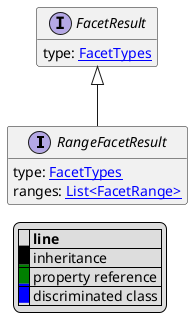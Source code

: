 @startuml

hide empty fields
hide empty methods
legend
|= |= line |
|<back:black>   </back>| inheritance |
|<back:green>   </back>| property reference |
|<back:blue>   </back>| discriminated class |
endlegend
interface RangeFacetResult [[RangeFacetResult.svg]] extends FacetResult {
    type: [[FacetTypes.svg FacetTypes]]
    ranges: [[FacetRange.svg List<FacetRange>]]
}
interface FacetResult [[FacetResult.svg]]  {
    type: [[FacetTypes.svg FacetTypes]]
}





@enduml
